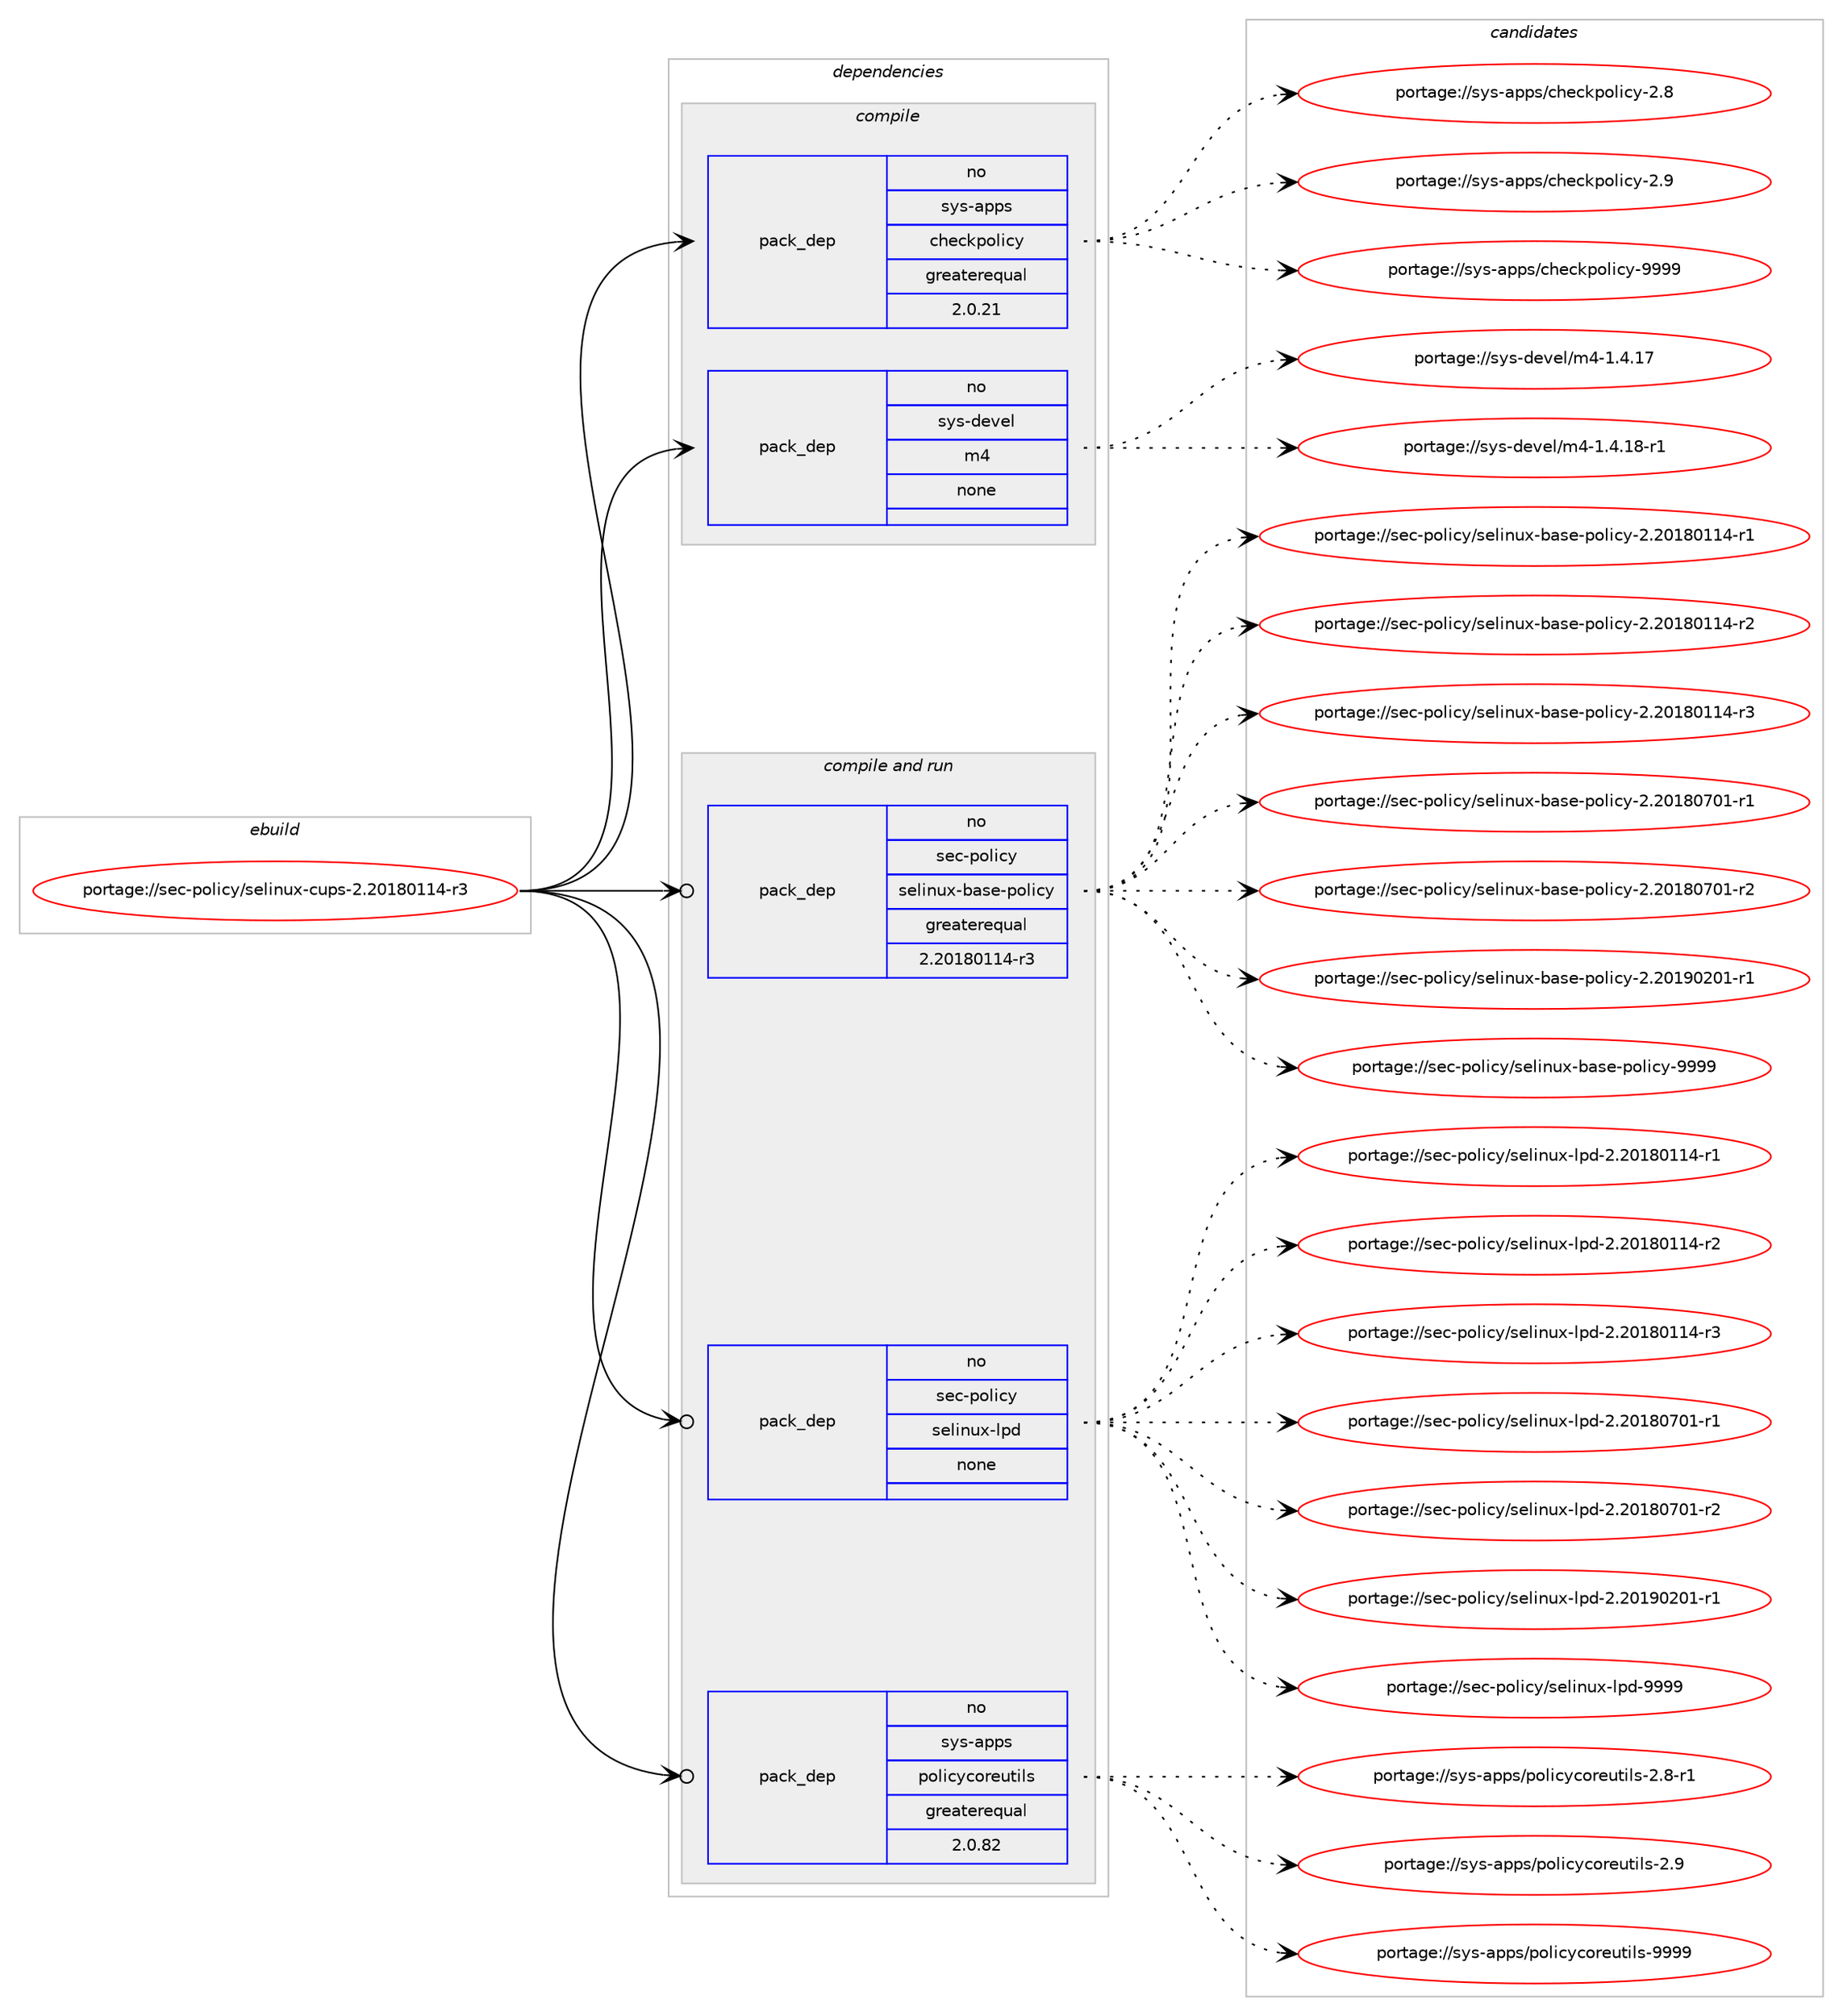 digraph prolog {

# *************
# Graph options
# *************

newrank=true;
concentrate=true;
compound=true;
graph [rankdir=LR,fontname=Helvetica,fontsize=10,ranksep=1.5];#, ranksep=2.5, nodesep=0.2];
edge  [arrowhead=vee];
node  [fontname=Helvetica,fontsize=10];

# **********
# The ebuild
# **********

subgraph cluster_leftcol {
color=gray;
rank=same;
label=<<i>ebuild</i>>;
id [label="portage://sec-policy/selinux-cups-2.20180114-r3", color=red, width=4, href="../sec-policy/selinux-cups-2.20180114-r3.svg"];
}

# ****************
# The dependencies
# ****************

subgraph cluster_midcol {
color=gray;
label=<<i>dependencies</i>>;
subgraph cluster_compile {
fillcolor="#eeeeee";
style=filled;
label=<<i>compile</i>>;
subgraph pack294705 {
dependency400220 [label=<<TABLE BORDER="0" CELLBORDER="1" CELLSPACING="0" CELLPADDING="4" WIDTH="220"><TR><TD ROWSPAN="6" CELLPADDING="30">pack_dep</TD></TR><TR><TD WIDTH="110">no</TD></TR><TR><TD>sys-apps</TD></TR><TR><TD>checkpolicy</TD></TR><TR><TD>greaterequal</TD></TR><TR><TD>2.0.21</TD></TR></TABLE>>, shape=none, color=blue];
}
id:e -> dependency400220:w [weight=20,style="solid",arrowhead="vee"];
subgraph pack294706 {
dependency400221 [label=<<TABLE BORDER="0" CELLBORDER="1" CELLSPACING="0" CELLPADDING="4" WIDTH="220"><TR><TD ROWSPAN="6" CELLPADDING="30">pack_dep</TD></TR><TR><TD WIDTH="110">no</TD></TR><TR><TD>sys-devel</TD></TR><TR><TD>m4</TD></TR><TR><TD>none</TD></TR><TR><TD></TD></TR></TABLE>>, shape=none, color=blue];
}
id:e -> dependency400221:w [weight=20,style="solid",arrowhead="vee"];
}
subgraph cluster_compileandrun {
fillcolor="#eeeeee";
style=filled;
label=<<i>compile and run</i>>;
subgraph pack294707 {
dependency400222 [label=<<TABLE BORDER="0" CELLBORDER="1" CELLSPACING="0" CELLPADDING="4" WIDTH="220"><TR><TD ROWSPAN="6" CELLPADDING="30">pack_dep</TD></TR><TR><TD WIDTH="110">no</TD></TR><TR><TD>sec-policy</TD></TR><TR><TD>selinux-base-policy</TD></TR><TR><TD>greaterequal</TD></TR><TR><TD>2.20180114-r3</TD></TR></TABLE>>, shape=none, color=blue];
}
id:e -> dependency400222:w [weight=20,style="solid",arrowhead="odotvee"];
subgraph pack294708 {
dependency400223 [label=<<TABLE BORDER="0" CELLBORDER="1" CELLSPACING="0" CELLPADDING="4" WIDTH="220"><TR><TD ROWSPAN="6" CELLPADDING="30">pack_dep</TD></TR><TR><TD WIDTH="110">no</TD></TR><TR><TD>sec-policy</TD></TR><TR><TD>selinux-lpd</TD></TR><TR><TD>none</TD></TR><TR><TD></TD></TR></TABLE>>, shape=none, color=blue];
}
id:e -> dependency400223:w [weight=20,style="solid",arrowhead="odotvee"];
subgraph pack294709 {
dependency400224 [label=<<TABLE BORDER="0" CELLBORDER="1" CELLSPACING="0" CELLPADDING="4" WIDTH="220"><TR><TD ROWSPAN="6" CELLPADDING="30">pack_dep</TD></TR><TR><TD WIDTH="110">no</TD></TR><TR><TD>sys-apps</TD></TR><TR><TD>policycoreutils</TD></TR><TR><TD>greaterequal</TD></TR><TR><TD>2.0.82</TD></TR></TABLE>>, shape=none, color=blue];
}
id:e -> dependency400224:w [weight=20,style="solid",arrowhead="odotvee"];
}
subgraph cluster_run {
fillcolor="#eeeeee";
style=filled;
label=<<i>run</i>>;
}
}

# **************
# The candidates
# **************

subgraph cluster_choices {
rank=same;
color=gray;
label=<<i>candidates</i>>;

subgraph choice294705 {
color=black;
nodesep=1;
choiceportage11512111545971121121154799104101991071121111081059912145504656 [label="portage://sys-apps/checkpolicy-2.8", color=red, width=4,href="../sys-apps/checkpolicy-2.8.svg"];
choiceportage11512111545971121121154799104101991071121111081059912145504657 [label="portage://sys-apps/checkpolicy-2.9", color=red, width=4,href="../sys-apps/checkpolicy-2.9.svg"];
choiceportage1151211154597112112115479910410199107112111108105991214557575757 [label="portage://sys-apps/checkpolicy-9999", color=red, width=4,href="../sys-apps/checkpolicy-9999.svg"];
dependency400220:e -> choiceportage11512111545971121121154799104101991071121111081059912145504656:w [style=dotted,weight="100"];
dependency400220:e -> choiceportage11512111545971121121154799104101991071121111081059912145504657:w [style=dotted,weight="100"];
dependency400220:e -> choiceportage1151211154597112112115479910410199107112111108105991214557575757:w [style=dotted,weight="100"];
}
subgraph choice294706 {
color=black;
nodesep=1;
choiceportage11512111545100101118101108471095245494652464955 [label="portage://sys-devel/m4-1.4.17", color=red, width=4,href="../sys-devel/m4-1.4.17.svg"];
choiceportage115121115451001011181011084710952454946524649564511449 [label="portage://sys-devel/m4-1.4.18-r1", color=red, width=4,href="../sys-devel/m4-1.4.18-r1.svg"];
dependency400221:e -> choiceportage11512111545100101118101108471095245494652464955:w [style=dotted,weight="100"];
dependency400221:e -> choiceportage115121115451001011181011084710952454946524649564511449:w [style=dotted,weight="100"];
}
subgraph choice294707 {
color=black;
nodesep=1;
choiceportage11510199451121111081059912147115101108105110117120459897115101451121111081059912145504650484956484949524511449 [label="portage://sec-policy/selinux-base-policy-2.20180114-r1", color=red, width=4,href="../sec-policy/selinux-base-policy-2.20180114-r1.svg"];
choiceportage11510199451121111081059912147115101108105110117120459897115101451121111081059912145504650484956484949524511450 [label="portage://sec-policy/selinux-base-policy-2.20180114-r2", color=red, width=4,href="../sec-policy/selinux-base-policy-2.20180114-r2.svg"];
choiceportage11510199451121111081059912147115101108105110117120459897115101451121111081059912145504650484956484949524511451 [label="portage://sec-policy/selinux-base-policy-2.20180114-r3", color=red, width=4,href="../sec-policy/selinux-base-policy-2.20180114-r3.svg"];
choiceportage11510199451121111081059912147115101108105110117120459897115101451121111081059912145504650484956485548494511449 [label="portage://sec-policy/selinux-base-policy-2.20180701-r1", color=red, width=4,href="../sec-policy/selinux-base-policy-2.20180701-r1.svg"];
choiceportage11510199451121111081059912147115101108105110117120459897115101451121111081059912145504650484956485548494511450 [label="portage://sec-policy/selinux-base-policy-2.20180701-r2", color=red, width=4,href="../sec-policy/selinux-base-policy-2.20180701-r2.svg"];
choiceportage11510199451121111081059912147115101108105110117120459897115101451121111081059912145504650484957485048494511449 [label="portage://sec-policy/selinux-base-policy-2.20190201-r1", color=red, width=4,href="../sec-policy/selinux-base-policy-2.20190201-r1.svg"];
choiceportage1151019945112111108105991214711510110810511011712045989711510145112111108105991214557575757 [label="portage://sec-policy/selinux-base-policy-9999", color=red, width=4,href="../sec-policy/selinux-base-policy-9999.svg"];
dependency400222:e -> choiceportage11510199451121111081059912147115101108105110117120459897115101451121111081059912145504650484956484949524511449:w [style=dotted,weight="100"];
dependency400222:e -> choiceportage11510199451121111081059912147115101108105110117120459897115101451121111081059912145504650484956484949524511450:w [style=dotted,weight="100"];
dependency400222:e -> choiceportage11510199451121111081059912147115101108105110117120459897115101451121111081059912145504650484956484949524511451:w [style=dotted,weight="100"];
dependency400222:e -> choiceportage11510199451121111081059912147115101108105110117120459897115101451121111081059912145504650484956485548494511449:w [style=dotted,weight="100"];
dependency400222:e -> choiceportage11510199451121111081059912147115101108105110117120459897115101451121111081059912145504650484956485548494511450:w [style=dotted,weight="100"];
dependency400222:e -> choiceportage11510199451121111081059912147115101108105110117120459897115101451121111081059912145504650484957485048494511449:w [style=dotted,weight="100"];
dependency400222:e -> choiceportage1151019945112111108105991214711510110810511011712045989711510145112111108105991214557575757:w [style=dotted,weight="100"];
}
subgraph choice294708 {
color=black;
nodesep=1;
choiceportage115101994511211110810599121471151011081051101171204510811210045504650484956484949524511449 [label="portage://sec-policy/selinux-lpd-2.20180114-r1", color=red, width=4,href="../sec-policy/selinux-lpd-2.20180114-r1.svg"];
choiceportage115101994511211110810599121471151011081051101171204510811210045504650484956484949524511450 [label="portage://sec-policy/selinux-lpd-2.20180114-r2", color=red, width=4,href="../sec-policy/selinux-lpd-2.20180114-r2.svg"];
choiceportage115101994511211110810599121471151011081051101171204510811210045504650484956484949524511451 [label="portage://sec-policy/selinux-lpd-2.20180114-r3", color=red, width=4,href="../sec-policy/selinux-lpd-2.20180114-r3.svg"];
choiceportage115101994511211110810599121471151011081051101171204510811210045504650484956485548494511449 [label="portage://sec-policy/selinux-lpd-2.20180701-r1", color=red, width=4,href="../sec-policy/selinux-lpd-2.20180701-r1.svg"];
choiceportage115101994511211110810599121471151011081051101171204510811210045504650484956485548494511450 [label="portage://sec-policy/selinux-lpd-2.20180701-r2", color=red, width=4,href="../sec-policy/selinux-lpd-2.20180701-r2.svg"];
choiceportage115101994511211110810599121471151011081051101171204510811210045504650484957485048494511449 [label="portage://sec-policy/selinux-lpd-2.20190201-r1", color=red, width=4,href="../sec-policy/selinux-lpd-2.20190201-r1.svg"];
choiceportage11510199451121111081059912147115101108105110117120451081121004557575757 [label="portage://sec-policy/selinux-lpd-9999", color=red, width=4,href="../sec-policy/selinux-lpd-9999.svg"];
dependency400223:e -> choiceportage115101994511211110810599121471151011081051101171204510811210045504650484956484949524511449:w [style=dotted,weight="100"];
dependency400223:e -> choiceportage115101994511211110810599121471151011081051101171204510811210045504650484956484949524511450:w [style=dotted,weight="100"];
dependency400223:e -> choiceportage115101994511211110810599121471151011081051101171204510811210045504650484956484949524511451:w [style=dotted,weight="100"];
dependency400223:e -> choiceportage115101994511211110810599121471151011081051101171204510811210045504650484956485548494511449:w [style=dotted,weight="100"];
dependency400223:e -> choiceportage115101994511211110810599121471151011081051101171204510811210045504650484956485548494511450:w [style=dotted,weight="100"];
dependency400223:e -> choiceportage115101994511211110810599121471151011081051101171204510811210045504650484957485048494511449:w [style=dotted,weight="100"];
dependency400223:e -> choiceportage11510199451121111081059912147115101108105110117120451081121004557575757:w [style=dotted,weight="100"];
}
subgraph choice294709 {
color=black;
nodesep=1;
choiceportage1151211154597112112115471121111081059912199111114101117116105108115455046564511449 [label="portage://sys-apps/policycoreutils-2.8-r1", color=red, width=4,href="../sys-apps/policycoreutils-2.8-r1.svg"];
choiceportage115121115459711211211547112111108105991219911111410111711610510811545504657 [label="portage://sys-apps/policycoreutils-2.9", color=red, width=4,href="../sys-apps/policycoreutils-2.9.svg"];
choiceportage11512111545971121121154711211110810599121991111141011171161051081154557575757 [label="portage://sys-apps/policycoreutils-9999", color=red, width=4,href="../sys-apps/policycoreutils-9999.svg"];
dependency400224:e -> choiceportage1151211154597112112115471121111081059912199111114101117116105108115455046564511449:w [style=dotted,weight="100"];
dependency400224:e -> choiceportage115121115459711211211547112111108105991219911111410111711610510811545504657:w [style=dotted,weight="100"];
dependency400224:e -> choiceportage11512111545971121121154711211110810599121991111141011171161051081154557575757:w [style=dotted,weight="100"];
}
}

}
